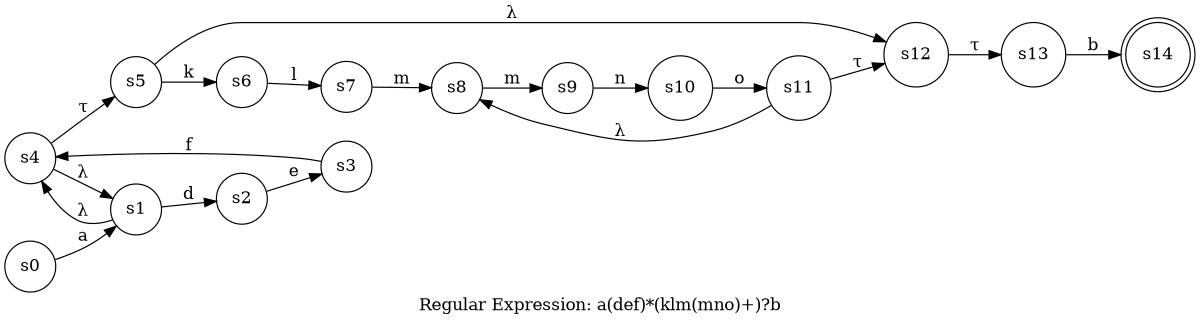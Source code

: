digraph finite_state_machine {
	label="Regular Expression: a(def)*(klm(mno)+)?b";
	rankdir=LR;
	size="8,5"
	node [shape = doublecircle]; s14;
	node [shape = circle];
	s0 -> s1 [ label = "a" ];
	s1 -> s2 [ label = "d" ];
	s1 -> s4 [ label = "λ" ];
	s2 -> s3 [ label = "e" ];
	s3 -> s4 [ label = "f" ];
	s4 -> s1 [ label = "λ" ];
	s4 -> s5 [ label = "τ" ];
	s5 -> s6 [ label = "k" ];
	s5 -> s12 [ label = "λ" ];
	s6 -> s7 [ label = "l" ];
	s7 -> s8 [ label = "m" ];
	s8 -> s9 [ label = "m" ];
	s9 -> s10 [ label = "n" ];
	s10 -> s11 [ label = "o" ];
	s11 -> s8 [ label = "λ" ];
	s11 -> s12 [ label = "τ" ];
	s12 -> s13 [ label = "τ" ];
	s13 -> s14 [ label = "b" ];
}
